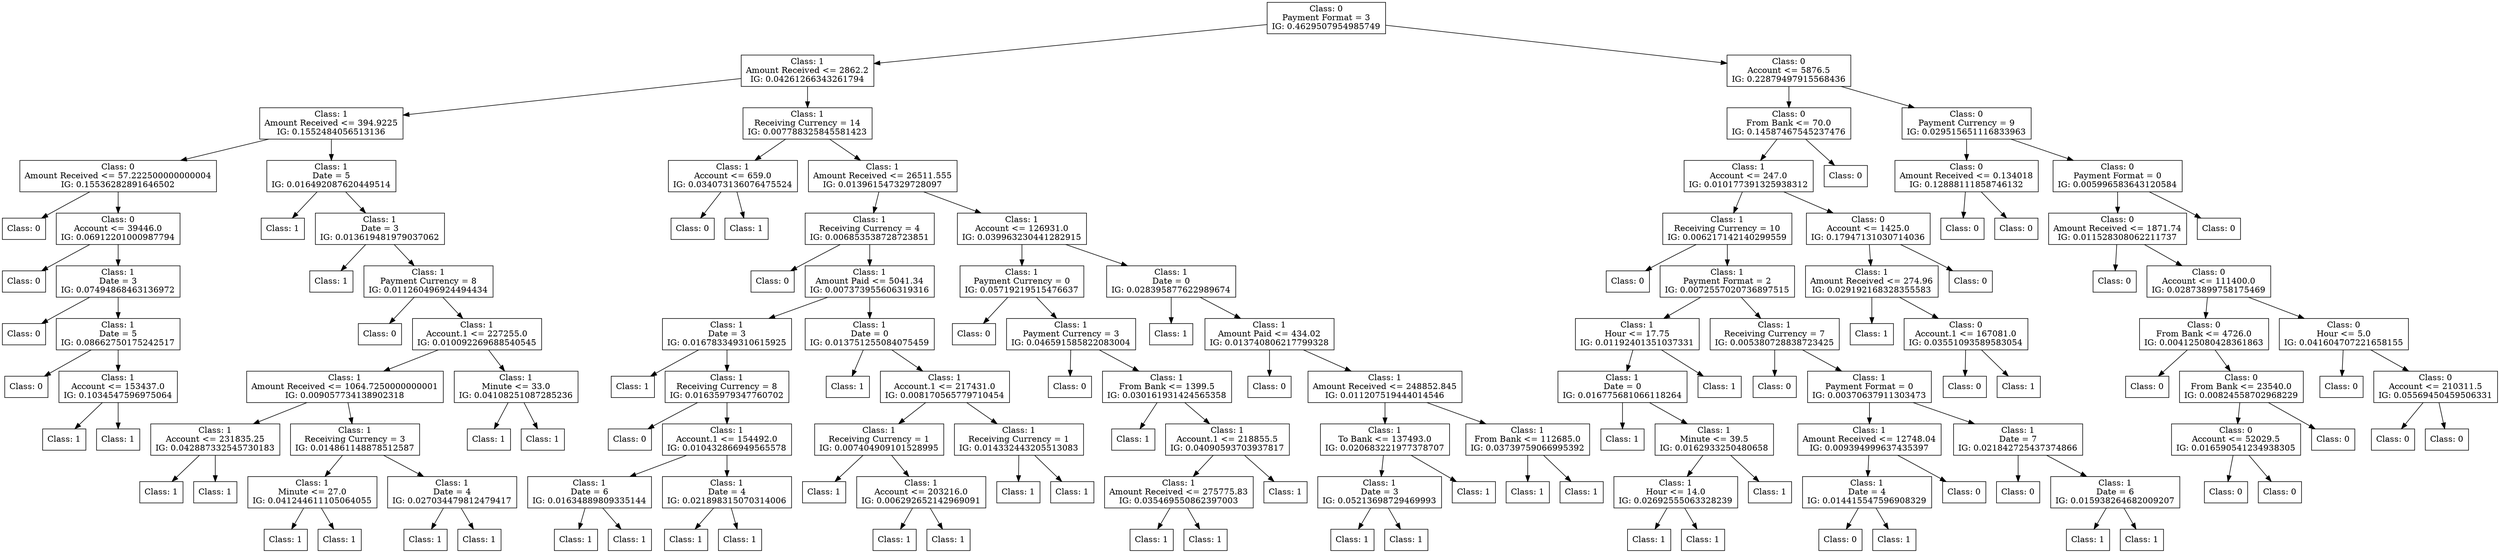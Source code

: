 digraph DecisionTree {
	rankdir=TD;
	node [shape=box];
	1646980892656 [label="Class: 0
Payment Format = 3
IG: 0.4629507954985749"];
	1646981403872 [label="Class: 1
Amount Received <= 2862.2
IG: 0.04261266343261794"];
	1646980892656 -> 1646981403872;
	1646981404064 [label="Class: 1
Amount Received <= 394.9225
IG: 0.1552484056513136"];
	1646981403872 -> 1646981404064;
	1647344103680 [label="Class: 0
Amount Received <= 57.222500000000004
IG: 0.15536282891646502"];
	1646981404064 -> 1647344103680;
	1646981400992 [label="Class: 0
"];
	1647344103680 -> 1646981400992;
	1646981403632 [label="Class: 0
Account <= 39446.0
IG: 0.06912201000987794"];
	1647344103680 -> 1646981403632;
	1646981404544 [label="Class: 0
"];
	1646981403632 -> 1646981404544;
	1646981403296 [label="Class: 1
Date = 3
IG: 0.07494868463136972"];
	1646981403632 -> 1646981403296;
	1646981400656 [label="Class: 0
"];
	1646981403296 -> 1646981400656;
	1646981403728 [label="Class: 1
Date = 5
IG: 0.08662750175242517"];
	1646981403296 -> 1646981403728;
	1646981399360 [label="Class: 0
"];
	1646981403728 -> 1646981399360;
	1646981404880 [label="Class: 1
Account <= 153437.0
IG: 0.1034547596975064"];
	1646981403728 -> 1646981404880;
	1646981402960 [label="Class: 1
"];
	1646981404880 -> 1646981402960;
	1646981401376 [label="Class: 1
"];
	1646981404880 -> 1646981401376;
	1646981403200 [label="Class: 1
Date = 5
IG: 0.016492087620449514"];
	1646981404064 -> 1646981403200;
	1646981400416 [label="Class: 1
"];
	1646981403200 -> 1646981400416;
	1646981399264 [label="Class: 1
Date = 3
IG: 0.013619481979037062"];
	1646981403200 -> 1646981399264;
	1646981403152 [label="Class: 1
"];
	1646981399264 -> 1646981403152;
	1646981405552 [label="Class: 1
Payment Currency = 8
IG: 0.011260496924494434"];
	1646981399264 -> 1646981405552;
	1646981402432 [label="Class: 0
"];
	1646981405552 -> 1646981402432;
	1646981403536 [label="Class: 1
Account.1 <= 227255.0
IG: 0.010092269688540545"];
	1646981405552 -> 1646981403536;
	1646981402384 [label="Class: 1
Amount Received <= 1064.7250000000001
IG: 0.009057734138902318"];
	1646981403536 -> 1646981402384;
	1646981402336 [label="Class: 1
Account <= 231835.25
IG: 0.042887332545730183"];
	1646981402384 -> 1646981402336;
	1646981403920 [label="Class: 1
"];
	1646981402336 -> 1646981403920;
	1646981406128 [label="Class: 1
"];
	1646981402336 -> 1646981406128;
	1646981403584 [label="Class: 1
Receiving Currency = 3
IG: 0.014861148878512587"];
	1646981402384 -> 1646981403584;
	1646981405024 [label="Class: 1
Minute <= 27.0
IG: 0.041244611105064055"];
	1646981403584 -> 1646981405024;
	1646981405216 [label="Class: 1
"];
	1646981405024 -> 1646981405216;
	1646981399168 [label="Class: 1
"];
	1646981405024 -> 1646981399168;
	1646981401040 [label="Class: 1
Date = 4
IG: 0.027034479812479417"];
	1646981403584 -> 1646981401040;
	1646981398832 [label="Class: 1
"];
	1646981401040 -> 1646981398832;
	1646981406800 [label="Class: 1
"];
	1646981401040 -> 1646981406800;
	1646981402624 [label="Class: 1
Minute <= 33.0
IG: 0.04108251087285236"];
	1646981403536 -> 1646981402624;
	1646981405600 [label="Class: 1
"];
	1646981402624 -> 1646981405600;
	1646981405264 [label="Class: 1
"];
	1646981402624 -> 1646981405264;
	1646981399984 [label="Class: 1
Receiving Currency = 14
IG: 0.007788325845581423"];
	1646981403872 -> 1646981399984;
	1646981405792 [label="Class: 1
Account <= 659.0
IG: 0.034073136076475524"];
	1646981399984 -> 1646981405792;
	1646981404592 [label="Class: 0
"];
	1646981405792 -> 1646981404592;
	1646981405696 [label="Class: 1
"];
	1646981405792 -> 1646981405696;
	1646981404496 [label="Class: 1
Amount Received <= 26511.555
IG: 0.013961547329728097"];
	1646981399984 -> 1646981404496;
	1646981403824 [label="Class: 1
Receiving Currency = 4
IG: 0.006853538728723851"];
	1646981404496 -> 1646981403824;
	1646981405504 [label="Class: 0
"];
	1646981403824 -> 1646981405504;
	1646981399216 [label="Class: 1
Amount Paid <= 5041.34
IG: 0.007373955606319316"];
	1646981403824 -> 1646981399216;
	1646981406560 [label="Class: 1
Date = 3
IG: 0.016783349310615925"];
	1646981399216 -> 1646981406560;
	1646981406896 [label="Class: 1
"];
	1646981406560 -> 1646981406896;
	1646981402192 [label="Class: 1
Receiving Currency = 8
IG: 0.01635979347760702"];
	1646981406560 -> 1646981402192;
	1646981406944 [label="Class: 0
"];
	1646981402192 -> 1646981406944;
	1646981406080 [label="Class: 1
Account.1 <= 154492.0
IG: 0.010432866949565578"];
	1646981402192 -> 1646981406080;
	1646981407472 [label="Class: 1
Date = 6
IG: 0.01634889809335144"];
	1646981406080 -> 1646981407472;
	1646981407328 [label="Class: 1
"];
	1646981407472 -> 1646981407328;
	1646981406512 [label="Class: 1
"];
	1646981407472 -> 1646981406512;
	1646981402240 [label="Class: 1
Date = 4
IG: 0.021898315070314006"];
	1646981406080 -> 1646981402240;
	1646981407184 [label="Class: 1
"];
	1646981402240 -> 1646981407184;
	1646981408000 [label="Class: 1
"];
	1646981402240 -> 1646981408000;
	1646981406368 [label="Class: 1
Date = 0
IG: 0.013751255084075459"];
	1646981399216 -> 1646981406368;
	1646981406704 [label="Class: 1
"];
	1646981406368 -> 1646981406704;
	1646981400080 [label="Class: 1
Account.1 <= 217431.0
IG: 0.008170565779710454"];
	1646981406368 -> 1646981400080;
	1646981407856 [label="Class: 1
Receiving Currency = 1
IG: 0.007404909101528995"];
	1646981400080 -> 1646981407856;
	1646981408096 [label="Class: 1
"];
	1646981407856 -> 1646981408096;
	1646981408768 [label="Class: 1
Account <= 203216.0
IG: 0.006292652142969091"];
	1646981407856 -> 1646981408768;
	1646981402672 [label="Class: 1
"];
	1646981408768 -> 1646981402672;
	1646981407424 [label="Class: 1
"];
	1646981408768 -> 1646981407424;
	1646981404208 [label="Class: 1
Receiving Currency = 1
IG: 0.014332443205513083"];
	1646981400080 -> 1646981404208;
	1646981406848 [label="Class: 1
"];
	1646981404208 -> 1646981406848;
	1646981409536 [label="Class: 1
"];
	1646981404208 -> 1646981409536;
	1646981404976 [label="Class: 1
Account <= 126931.0
IG: 0.039963230441282915"];
	1646981404496 -> 1646981404976;
	1646981408672 [label="Class: 1
Payment Currency = 0
IG: 0.05719219515476637"];
	1646981404976 -> 1646981408672;
	1646981406608 [label="Class: 0
"];
	1646981408672 -> 1646981406608;
	1646981407136 [label="Class: 1
Payment Currency = 3
IG: 0.046591585822083004"];
	1646981408672 -> 1646981407136;
	1646981408336 [label="Class: 0
"];
	1646981407136 -> 1646981408336;
	1646981407904 [label="Class: 1
From Bank <= 1399.5
IG: 0.030161931424565358"];
	1646981407136 -> 1646981407904;
	1646981409248 [label="Class: 1
"];
	1646981407904 -> 1646981409248;
	1646981410304 [label="Class: 1
Account.1 <= 218855.5
IG: 0.04090593703937817"];
	1646981407904 -> 1646981410304;
	1647344097392 [label="Class: 1
Amount Received <= 275775.83
IG: 0.035469550862397003"];
	1646981410304 -> 1647344097392;
	1647344094560 [label="Class: 1
"];
	1647344097392 -> 1647344094560;
	1647344104928 [label="Class: 1
"];
	1647344097392 -> 1647344104928;
	1647344095424 [label="Class: 1
"];
	1646981410304 -> 1647344095424;
	1646981408576 [label="Class: 1
Date = 0
IG: 0.028395877622989674"];
	1646981404976 -> 1646981408576;
	1647344102096 [label="Class: 1
"];
	1646981408576 -> 1647344102096;
	1647344098448 [label="Class: 1
Amount Paid <= 434.02
IG: 0.013740806217799328"];
	1646981408576 -> 1647344098448;
	1647344101328 [label="Class: 0
"];
	1647344098448 -> 1647344101328;
	1647344105792 [label="Class: 1
Amount Received <= 248852.845
IG: 0.011207519444014546"];
	1647344098448 -> 1647344105792;
	1647344106080 [label="Class: 1
To Bank <= 137493.0
IG: 0.020683221977378707"];
	1647344105792 -> 1647344106080;
	1647344098736 [label="Class: 1
Date = 3
IG: 0.05213698729469993"];
	1647344106080 -> 1647344098736;
	1647344105216 [label="Class: 1
"];
	1647344098736 -> 1647344105216;
	1647344103920 [label="Class: 1
"];
	1647344098736 -> 1647344103920;
	1647344097536 [label="Class: 1
"];
	1647344106080 -> 1647344097536;
	1647344104112 [label="Class: 1
From Bank <= 112685.0
IG: 0.03739759066995392"];
	1647344105792 -> 1647344104112;
	1647344102768 [label="Class: 1
"];
	1647344104112 -> 1647344102768;
	1647344106704 [label="Class: 1
"];
	1647344104112 -> 1647344106704;
	1646981399792 [label="Class: 0
Account <= 5876.5
IG: 0.22879497915568436"];
	1646980892656 -> 1646981399792;
	1647344095808 [label="Class: 0
From Bank <= 70.0
IG: 0.14587467545237476"];
	1646981399792 -> 1647344095808;
	1647344103440 [label="Class: 1
Account <= 247.0
IG: 0.010177391325938312"];
	1647344095808 -> 1647344103440;
	1647344104496 [label="Class: 1
Receiving Currency = 10
IG: 0.006217142140299559"];
	1647344103440 -> 1647344104496;
	1647344107328 [label="Class: 0
"];
	1647344104496 -> 1647344107328;
	1647344107136 [label="Class: 1
Payment Format = 2
IG: 0.0072557020736897515"];
	1647344104496 -> 1647344107136;
	1647344107088 [label="Class: 1
Hour <= 17.75
IG: 0.01192401351037331"];
	1647344107136 -> 1647344107088;
	1647344102480 [label="Class: 1
Date = 0
IG: 0.016775681066118264"];
	1647344107088 -> 1647344102480;
	1647344107040 [label="Class: 1
"];
	1647344102480 -> 1647344107040;
	1647344104592 [label="Class: 1
Minute <= 39.5
IG: 0.0162933250480658"];
	1647344102480 -> 1647344104592;
	1647344098928 [label="Class: 1
Hour <= 14.0
IG: 0.02692555063328239"];
	1647344104592 -> 1647344098928;
	1647344103776 [label="Class: 1
"];
	1647344098928 -> 1647344103776;
	1647344099072 [label="Class: 1
"];
	1647344098928 -> 1647344099072;
	1647344107232 [label="Class: 1
"];
	1647344104592 -> 1647344107232;
	1647344105648 [label="Class: 1
"];
	1647344107088 -> 1647344105648;
	1647344106800 [label="Class: 1
Receiving Currency = 7
IG: 0.005380728838723425"];
	1647344107136 -> 1647344106800;
	1647344092640 [label="Class: 0
"];
	1647344106800 -> 1647344092640;
	1647344092016 [label="Class: 1
Payment Format = 0
IG: 0.00370637911303473"];
	1647344106800 -> 1647344092016;
	1647344099744 [label="Class: 1
Amount Received <= 12748.04
IG: 0.009394999637435397"];
	1647344092016 -> 1647344099744;
	1647344091728 [label="Class: 1
Date = 4
IG: 0.014415547596908329"];
	1647344099744 -> 1647344091728;
	1647344105696 [label="Class: 0
"];
	1647344091728 -> 1647344105696;
	1647344103728 [label="Class: 1
"];
	1647344091728 -> 1647344103728;
	1647344105360 [label="Class: 0
"];
	1647344099744 -> 1647344105360;
	1647344106944 [label="Class: 1
Date = 7
IG: 0.021842725437374866"];
	1647344092016 -> 1647344106944;
	1647344106560 [label="Class: 0
"];
	1647344106944 -> 1647344106560;
	1647344099936 [label="Class: 1
Date = 6
IG: 0.015938264682009207"];
	1647344106944 -> 1647344099936;
	1647344100992 [label="Class: 1
"];
	1647344099936 -> 1647344100992;
	1647344099696 [label="Class: 1
"];
	1647344099936 -> 1647344099696;
	1647344104784 [label="Class: 0
Account <= 1425.0
IG: 0.17947131030714036"];
	1647344103440 -> 1647344104784;
	1647344102672 [label="Class: 1
Amount Received <= 274.96
IG: 0.029192168328355583"];
	1647344104784 -> 1647344102672;
	1647344094608 [label="Class: 1
"];
	1647344102672 -> 1647344094608;
	1647344101712 [label="Class: 0
Account.1 <= 167081.0
IG: 0.03551093589583054"];
	1647344102672 -> 1647344101712;
	1647344097728 [label="Class: 0
"];
	1647344101712 -> 1647344097728;
	1647344099552 [label="Class: 1
"];
	1647344101712 -> 1647344099552;
	1647344100800 [label="Class: 0
"];
	1647344104784 -> 1647344100800;
	1647344103536 [label="Class: 0
"];
	1647344095808 -> 1647344103536;
	1647344105936 [label="Class: 0
Payment Currency = 9
IG: 0.029515651116833963"];
	1646981399792 -> 1647344105936;
	1647344100848 [label="Class: 0
Amount Received <= 0.134018
IG: 0.12888111858746132"];
	1647344105936 -> 1647344100848;
	1647344099456 [label="Class: 0
"];
	1647344100848 -> 1647344099456;
	1647344097440 [label="Class: 0
"];
	1647344100848 -> 1647344097440;
	1647344093120 [label="Class: 0
Payment Format = 0
IG: 0.005996583643120584"];
	1647344105936 -> 1647344093120;
	1647344103824 [label="Class: 0
Amount Received <= 1871.74
IG: 0.011528308062211737"];
	1647344093120 -> 1647344103824;
	1647344103104 [label="Class: 0
"];
	1647344103824 -> 1647344103104;
	1647344101952 [label="Class: 0
Account <= 111400.0
IG: 0.02873899758175469"];
	1647344103824 -> 1647344101952;
	1647344101136 [label="Class: 0
From Bank <= 4726.0
IG: 0.004125080428361863"];
	1647344101952 -> 1647344101136;
	1647344102960 [label="Class: 0
"];
	1647344101136 -> 1647344102960;
	1647344099408 [label="Class: 0
From Bank <= 23540.0
IG: 0.00824558702968229"];
	1647344101136 -> 1647344099408;
	1647344101472 [label="Class: 0
Account <= 52029.5
IG: 0.016590541234938305"];
	1647344099408 -> 1647344101472;
	1647344097056 [label="Class: 0
"];
	1647344101472 -> 1647344097056;
	1647344105984 [label="Class: 0
"];
	1647344101472 -> 1647344105984;
	1647344095664 [label="Class: 0
"];
	1647344099408 -> 1647344095664;
	1647344099840 [label="Class: 0
Hour <= 5.0
IG: 0.041604707221658155"];
	1647344101952 -> 1647344099840;
	1647344099264 [label="Class: 0
"];
	1647344099840 -> 1647344099264;
	1647344103200 [label="Class: 0
Account <= 210311.5
IG: 0.05569450459506331"];
	1647344099840 -> 1647344103200;
	1647344099600 [label="Class: 0
"];
	1647344103200 -> 1647344099600;
	1647344099360 [label="Class: 0
"];
	1647344103200 -> 1647344099360;
	1647344098400 [label="Class: 0
"];
	1647344093120 -> 1647344098400;
}

